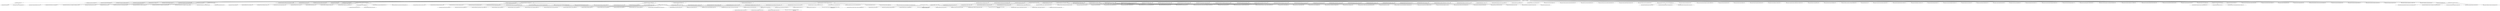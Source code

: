 strict digraph G {
rankdir=TB;
"US FEDERAL GOVERNMENT0" [label="US FEDERAL GOVERNMENT"];
"[usgovmanual] Congress (70)0" [label="[usgovmanual] Congress (70)"];
"US FEDERAL GOVERNMENT0" -> "[usgovmanual] Congress (70)0";
"[usgovmanual] The Senate (202)0" [label="[usgovmanual] The Senate (202)"];
"[usgovmanual] Congress (70)0" -> "[usgovmanual] The Senate (202)0";
"[usgovmanual] The House of Representatives (72)0" [label="[usgovmanual] The House of Representatives (72)"];
"[usgovmanual] Congress (70)0" -> "[usgovmanual] The House of Representatives (72)0";
"[usgovmanual] Architect of the Capitol (73)0" [label="[usgovmanual] Architect of the Capitol (73)"];
"US FEDERAL GOVERNMENT0" -> "[usgovmanual] Architect of the Capitol (73)0";
"[usgovmanual] Congressional Budget Office (79)0" [label="[usgovmanual] Congressional Budget Office (79)"];
"US FEDERAL GOVERNMENT0" -> "[usgovmanual] Congressional Budget Office (79)0";
"[usgovmanual] Government Accountability Office (75)0" [label="[usgovmanual] Government Accountability Office (75)"];
"US FEDERAL GOVERNMENT0" -> "[usgovmanual] Government Accountability Office (75)0";
"[usgovmanual] Government Publishing Office (76)0" [label="[usgovmanual] Government Publishing Office (76)"];
"US FEDERAL GOVERNMENT0" -> "[usgovmanual] Government Publishing Office (76)0";
"[usgovmanual] Library of Congress (77)0" [label="[usgovmanual] Library of Congress (77)"];
"US FEDERAL GOVERNMENT0" -> "[usgovmanual] Library of Congress (77)0";
"[usgovmanual] Congressional Research Service (78)0" [label="[usgovmanual] Congressional Research Service (78)"];
"[usgovmanual] Library of Congress (77)0" -> "[usgovmanual] Congressional Research Service (78)0";
"[usgovmanual] United States Botanic Garden (74)0" [label="[usgovmanual] United States Botanic Garden (74)"];
"US FEDERAL GOVERNMENT0" -> "[usgovmanual] United States Botanic Garden (74)0";
"[usgovmanual] The Supreme Court of the United States (80)0" [label="[usgovmanual] The Supreme Court of the United States (80)"];
"US FEDERAL GOVERNMENT0" -> "[usgovmanual] The Supreme Court of the United States (80)0";
"[usgovmanual] Lower Courts (81)0" [label="[usgovmanual] Lower Courts (81)"];
"US FEDERAL GOVERNMENT0" -> "[usgovmanual] Lower Courts (81)0";
"[usgovmanual] United States Courts of Appeals (82)0" [label="[usgovmanual] United States Courts of Appeals (82)"];
"[usgovmanual] Lower Courts (81)0" -> "[usgovmanual] United States Courts of Appeals (82)0";
"[usgovmanual] United States Court of Appeals for the Federal Circuit (83)0" [label="[usgovmanual] United States Court of Appeals for the Federal Circuit (83)"];
"[usgovmanual] Lower Courts (81)0" -> "[usgovmanual] United States Court of Appeals for the Federal Circuit (83)0";
"[usgovmanual] United States District Courts (84)0" [label="[usgovmanual] United States District Courts (84)"];
"[usgovmanual] Lower Courts (81)0" -> "[usgovmanual] United States District Courts (84)0";
"[usgovmanual] Territorial Courts (85)0" [label="[usgovmanual] Territorial Courts (85)"];
"[usgovmanual] Lower Courts (81)0" -> "[usgovmanual] Territorial Courts (85)0";
"[usgovmanual] United States Court of International Trade (86)0" [label="[usgovmanual] United States Court of International Trade (86)"];
"[usgovmanual] Lower Courts (81)0" -> "[usgovmanual] United States Court of International Trade (86)0";
"[usgovmanual] Judicial Panel on Multidistrict Litigation (87)0" [label="[usgovmanual] Judicial Panel on Multidistrict Litigation (87)"];
"[usgovmanual] Lower Courts (81)0" -> "[usgovmanual] Judicial Panel on Multidistrict Litigation (87)0";
"[usgovmanual] Special Courts (88)0" [label="[usgovmanual] Special Courts (88)"];
"US FEDERAL GOVERNMENT0" -> "[usgovmanual] Special Courts (88)0";
"[usgovmanual] United States Court of Appeals for the Armed Forces (90)0" [label="[usgovmanual] United States Court of Appeals for the Armed Forces (90)"];
"[usgovmanual] Special Courts (88)0" -> "[usgovmanual] United States Court of Appeals for the Armed Forces (90)0";
"[usgovmanual] United States Court of Appeals for Veterans Claims (92)0" [label="[usgovmanual] United States Court of Appeals for Veterans Claims (92)"];
"[usgovmanual] Special Courts (88)0" -> "[usgovmanual] United States Court of Appeals for Veterans Claims (92)0";
"[usgovmanual] United States Court of Federal Claims (89)0" [label="[usgovmanual] United States Court of Federal Claims (89)"];
"[usgovmanual] Special Courts (88)0" -> "[usgovmanual] United States Court of Federal Claims (89)0";
"[usgovmanual] United States Tax Court (91)0" [label="[usgovmanual] United States Tax Court (91)"];
"[usgovmanual] Special Courts (88)0" -> "[usgovmanual] United States Tax Court (91)0";
"[usgovmanual] Administrative Office of the United States Courts (93)0" [label="[usgovmanual] Administrative Office of the United States Courts (93)"];
"US FEDERAL GOVERNMENT0" -> "[usgovmanual] Administrative Office of the United States Courts (93)0";
"[usgovmanual] Federal Judicial Center (94)0" [label="[usgovmanual] Federal Judicial Center (94)"];
"US FEDERAL GOVERNMENT0" -> "[usgovmanual] Federal Judicial Center (94)0";
"[usgovmanual] United States Sentencing Commission (95)0" [label="[usgovmanual] United States Sentencing Commission (95)"];
"US FEDERAL GOVERNMENT0" -> "[usgovmanual] United States Sentencing Commission (95)0";
"[usgovmanual] The President (96)0" [label="[usgovmanual] The President (96)"];
"US FEDERAL GOVERNMENT0" -> "[usgovmanual] The President (96)0";
"[usgovmanual] The Vice President (97)0" [label="[usgovmanual] The Vice President (97)"];
"US FEDERAL GOVERNMENT0" -> "[usgovmanual] The Vice President (97)0";
"[usgovmanual] The Executive Office of the President (98)0" [label="[usgovmanual] The Executive Office of the President (98)"];
"US FEDERAL GOVERNMENT0" -> "[usgovmanual] The Executive Office of the President (98)0";
"[usgovmanual] White House Office (99)0" [label="[usgovmanual] White House Office (99)"];
"[usgovmanual] The Executive Office of the President (98)0" -> "[usgovmanual] White House Office (99)0";
"[usgovmanual] Office of the Vice President (100)0" [label="[usgovmanual] Office of the Vice President (100)"];
"[usgovmanual] The Executive Office of the President (98)0" -> "[usgovmanual] Office of the Vice President (100)0";
"[usgovmanual] Council of Economic Advisers (101)0" [label="[usgovmanual] Council of Economic Advisers (101)"];
"[usgovmanual] The Executive Office of the President (98)0" -> "[usgovmanual] Council of Economic Advisers (101)0";
"[usgovmanual] Council on Environmental Quality (102)0" [label="[usgovmanual] Council on Environmental Quality (102)"];
"[usgovmanual] The Executive Office of the President (98)0" -> "[usgovmanual] Council on Environmental Quality (102)0";
"[usgovmanual] National Security Council (103)0" [label="[usgovmanual] National Security Council (103)"];
"[usgovmanual] The Executive Office of the President (98)0" -> "[usgovmanual] National Security Council (103)0";
"[usgovmanual] Office of Administration (104)0" [label="[usgovmanual] Office of Administration (104)"];
"[usgovmanual] The Executive Office of the President (98)0" -> "[usgovmanual] Office of Administration (104)0";
"[usgovmanual] Office of Management and Budget (105)0" [label="[usgovmanual] Office of Management and Budget (105)"];
"[usgovmanual] The Executive Office of the President (98)0" -> "[usgovmanual] Office of Management and Budget (105)0";
"[usgovmanual] Office of National Drug Control Policy (106)0" [label="[usgovmanual] Office of National Drug Control Policy (106)"];
"[usgovmanual] The Executive Office of the President (98)0" -> "[usgovmanual] Office of National Drug Control Policy (106)0";
"[usgovmanual] Office of Policy Development (107)0" [label="[usgovmanual] Office of Policy Development (107)"];
"[usgovmanual] The Executive Office of the President (98)0" -> "[usgovmanual] Office of Policy Development (107)0";
"[usgovmanual] Domestic Policy Council (108)0" [label="[usgovmanual] Domestic Policy Council (108)"];
"[usgovmanual] Office of Policy Development (107)0" -> "[usgovmanual] Domestic Policy Council (108)0";
"[usgovmanual] National Economic Council (109)0" [label="[usgovmanual] National Economic Council (109)"];
"[usgovmanual] Office of Policy Development (107)0" -> "[usgovmanual] National Economic Council (109)0";
"[usgovmanual] Office of Science and Technology Policy (110)0" [label="[usgovmanual] Office of Science and Technology Policy (110)"];
"[usgovmanual] The Executive Office of the President (98)0" -> "[usgovmanual] Office of Science and Technology Policy (110)0";
"[usgovmanual] Office of the United States Trade Representative (111)0" [label="[usgovmanual] Office of the United States Trade Representative (111)"];
"[usgovmanual] The Executive Office of the President (98)0" -> "[usgovmanual] Office of the United States Trade Representative (111)0";
"[usgovmanual] Department of Agriculture (322)0" [label="[usgovmanual] Department of Agriculture (322)"];
"US FEDERAL GOVERNMENT0" -> "[usgovmanual] Department of Agriculture (322)0";
"[usgovmanual] Department of Commerce (113)0" [label="[usgovmanual] Department of Commerce (113)"];
"US FEDERAL GOVERNMENT0" -> "[usgovmanual] Department of Commerce (113)0";
"[usgovmanual] Bureau of Industry and Security (259)0" [label="[usgovmanual] Bureau of Industry and Security (259)"];
"[usgovmanual] Department of Commerce (113)0" -> "[usgovmanual] Bureau of Industry and Security (259)0";
"[usgovmanual] Economic Development Administration (260)0" [label="[usgovmanual] Economic Development Administration (260)"];
"[usgovmanual] Department of Commerce (113)0" -> "[usgovmanual] Economic Development Administration (260)0";
"[usgovmanual] Economics and Statistics Administration (261)0" [label="[usgovmanual] Economics and Statistics Administration (261)"];
"[usgovmanual] Department of Commerce (113)0" -> "[usgovmanual] Economics and Statistics Administration (261)0";
"[usgovmanual] International Trade Administration (262)0" [label="[usgovmanual] International Trade Administration (262)"];
"[usgovmanual] Department of Commerce (113)0" -> "[usgovmanual] International Trade Administration (262)0";
"[usgovmanual] Minority Business Development Agency (263)0" [label="[usgovmanual] Minority Business Development Agency (263)"];
"[usgovmanual] Department of Commerce (113)0" -> "[usgovmanual] Minority Business Development Agency (263)0";
"[usgovmanual] National Oceanic and Atmospheric Administration (264)0" [label="[usgovmanual] National Oceanic and Atmospheric Administration (264)"];
"[usgovmanual] Department of Commerce (113)0" -> "[usgovmanual] National Oceanic and Atmospheric Administration (264)0";
"[usgovmanual] National Telecommunications and Information Administration (265)0" [label="[usgovmanual] National Telecommunications and Information Administration (265)"];
"[usgovmanual] Department of Commerce (113)0" -> "[usgovmanual] National Telecommunications and Information Administration (265)0";
"[usgovmanual] National Institute of Standards and Technology (266)0" [label="[usgovmanual] National Institute of Standards and Technology (266)"];
"[usgovmanual] Department of Commerce (113)0" -> "[usgovmanual] National Institute of Standards and Technology (266)0";
"[usgovmanual] National Technical Information Service (267)0" [label="[usgovmanual] National Technical Information Service (267)"];
"[usgovmanual] Department of Commerce (113)0" -> "[usgovmanual] National Technical Information Service (267)0";
"[usgovmanual] United States Patent and Trademark Office (268)0" [label="[usgovmanual] United States Patent and Trademark Office (268)"];
"[usgovmanual] Department of Commerce (113)0" -> "[usgovmanual] United States Patent and Trademark Office (268)0";
"[usgovmanual] Department of Defense (114)0" [label="[usgovmanual] Department of Defense (114)"];
"US FEDERAL GOVERNMENT0" -> "[usgovmanual] Department of Defense (114)0";
"[usgovmanual] Department of the Air Force (203)0" [label="[usgovmanual] Department of the Air Force (203)"];
"[usgovmanual] Department of Defense (114)0" -> "[usgovmanual] Department of the Air Force (203)0";
"[usgovmanual] Department of the Army (204)0" [label="[usgovmanual] Department of the Army (204)"];
"[usgovmanual] Department of Defense (114)0" -> "[usgovmanual] Department of the Army (204)0";
"[usgovmanual] Department of the Navy (205)0" [label="[usgovmanual] Department of the Navy (205)"];
"[usgovmanual] Department of Defense (114)0" -> "[usgovmanual] Department of the Navy (205)0";
"[usgovmanual] United States Marine Corps (275)0" [label="[usgovmanual] United States Marine Corps (275)"];
"[usgovmanual] Department of the Navy (205)0" -> "[usgovmanual] United States Marine Corps (275)0";
"[usgovmanual] United States Naval Academy (276)0" [label="[usgovmanual] United States Naval Academy (276)"];
"[usgovmanual] Department of the Navy (205)0" -> "[usgovmanual] United States Naval Academy (276)0";
"[usgovmanual] Defense Agencies (206)0" [label="[usgovmanual] Defense Agencies (206)"];
"[usgovmanual] Department of Defense (114)0" -> "[usgovmanual] Defense Agencies (206)0";
"[usgovmanual] Defense Advanced Research Projects Agency (214)0" [label="[usgovmanual] Defense Advanced Research Projects Agency (214)"];
"[usgovmanual] Defense Agencies (206)0" -> "[usgovmanual] Defense Advanced Research Projects Agency (214)0";
"[usgovmanual] Defense Commissary Agency (216)0" [label="[usgovmanual] Defense Commissary Agency (216)"];
"[usgovmanual] Defense Agencies (206)0" -> "[usgovmanual] Defense Commissary Agency (216)0";
"[usgovmanual] Defense Contract Audit Agency (217)0" [label="[usgovmanual] Defense Contract Audit Agency (217)"];
"[usgovmanual] Defense Agencies (206)0" -> "[usgovmanual] Defense Contract Audit Agency (217)0";
"[usgovmanual] Defense Contract Management Agency (218)0" [label="[usgovmanual] Defense Contract Management Agency (218)"];
"[usgovmanual] Defense Agencies (206)0" -> "[usgovmanual] Defense Contract Management Agency (218)0";
"[usgovmanual] Defense Finance and Accounting Service (219)0" [label="[usgovmanual] Defense Finance and Accounting Service (219)"];
"[usgovmanual] Defense Agencies (206)0" -> "[usgovmanual] Defense Finance and Accounting Service (219)0";
"[usgovmanual] Defense Information Systems Agency (220)0" [label="[usgovmanual] Defense Information Systems Agency (220)"];
"[usgovmanual] Defense Agencies (206)0" -> "[usgovmanual] Defense Information Systems Agency (220)0";
"[usgovmanual] Defense Intelligence Agency (221)0" [label="[usgovmanual] Defense Intelligence Agency (221)"];
"[usgovmanual] Defense Agencies (206)0" -> "[usgovmanual] Defense Intelligence Agency (221)0";
"[usgovmanual] Defense Legal Services Agency (222)0" [label="[usgovmanual] Defense Legal Services Agency (222)"];
"[usgovmanual] Defense Agencies (206)0" -> "[usgovmanual] Defense Legal Services Agency (222)0";
"[usgovmanual] Defense Logistics Agency (223)0" [label="[usgovmanual] Defense Logistics Agency (223)"];
"[usgovmanual] Defense Agencies (206)0" -> "[usgovmanual] Defense Logistics Agency (223)0";
"[usgovmanual] Defense Security Cooperation Agency (224)0" [label="[usgovmanual] Defense Security Cooperation Agency (224)"];
"[usgovmanual] Defense Agencies (206)0" -> "[usgovmanual] Defense Security Cooperation Agency (224)0";
"[usgovmanual] Defense Counterintelligence and Security Agency (225)0" [label="[usgovmanual] Defense Counterintelligence and Security Agency (225)"];
"[usgovmanual] Defense Agencies (206)0" -> "[usgovmanual] Defense Counterintelligence and Security Agency (225)0";
"[usgovmanual] Defense Threat Reduction Agency (226)0" [label="[usgovmanual] Defense Threat Reduction Agency (226)"];
"[usgovmanual] Defense Agencies (206)0" -> "[usgovmanual] Defense Threat Reduction Agency (226)0";
"[usgovmanual] Missile Defense Agency (227)0" [label="[usgovmanual] Missile Defense Agency (227)"];
"[usgovmanual] Defense Agencies (206)0" -> "[usgovmanual] Missile Defense Agency (227)0";
"[usgovmanual] National Geospatial-Intelligence Agency (228)0" [label="[usgovmanual] National Geospatial-Intelligence Agency (228)"];
"[usgovmanual] Defense Agencies (206)0" -> "[usgovmanual] National Geospatial-Intelligence Agency (228)0";
"[usgovmanual] National Security Agency / Central Security Service (229)0" [label="[usgovmanual] National Security Agency / Central Security Service (229)"];
"[usgovmanual] Defense Agencies (206)0" -> "[usgovmanual] National Security Agency / Central Security Service (229)0";
"[usgovmanual] Pentagon Force Protection Agency (230)0" [label="[usgovmanual] Pentagon Force Protection Agency (230)"];
"[usgovmanual] Defense Agencies (206)0" -> "[usgovmanual] Pentagon Force Protection Agency (230)0";
"[usgovmanual] Joint Service Schools (231)0" [label="[usgovmanual] Joint Service Schools (231)"];
"[usgovmanual] Defense Agencies (206)0" -> "[usgovmanual] Joint Service Schools (231)0";
"[usgovmanual] Defense Acquisition University (232)0" [label="[usgovmanual] Defense Acquisition University (232)"];
"[usgovmanual] Joint Service Schools (231)0" -> "[usgovmanual] Defense Acquisition University (232)0";
"[usgovmanual] National Intelligence University (233)0" [label="[usgovmanual] National Intelligence University (233)"];
"[usgovmanual] Joint Service Schools (231)0" -> "[usgovmanual] National Intelligence University (233)0";
"[usgovmanual] National Defense University (234)0" [label="[usgovmanual] National Defense University (234)"];
"[usgovmanual] Joint Service Schools (231)0" -> "[usgovmanual] National Defense University (234)0";
"[usgovmanual] Uniformed Services University of the Health\n                                    Sciences (235)0" [label="[usgovmanual] Uniformed Services University of the Health\n                                    Sciences (235)"];
"[usgovmanual] Joint Service Schools (231)0" -> "[usgovmanual] Uniformed Services University of the Health\n                                    Sciences (235)0";
"[usgovmanual] Department of Education (115)0" [label="[usgovmanual] Department of Education (115)"];
"US FEDERAL GOVERNMENT0" -> "[usgovmanual] Department of Education (115)0";
"[usgovmanual] Federally Aided Corporations (269)0" [label="[usgovmanual] Federally Aided Corporations (269)"];
"[usgovmanual] Department of Education (115)0" -> "[usgovmanual] Federally Aided Corporations (269)0";
"[usgovmanual] American Printing House for the Blind (270)0" [label="[usgovmanual] American Printing House for the Blind (270)"];
"[usgovmanual] Federally Aided Corporations (269)0" -> "[usgovmanual] American Printing House for the Blind (270)0";
"[usgovmanual] Gallaudet University (271)0" [label="[usgovmanual] Gallaudet University (271)"];
"[usgovmanual] Federally Aided Corporations (269)0" -> "[usgovmanual] Gallaudet University (271)0";
"[usgovmanual] Howard University (272)0" [label="[usgovmanual] Howard University (272)"];
"[usgovmanual] Federally Aided Corporations (269)0" -> "[usgovmanual] Howard University (272)0";
"[usgovmanual] National Technical Institute for the Deaf / Rochester Institute\n                            of Technology (274)0" [label="[usgovmanual] National Technical Institute for the Deaf / Rochester Institute\n                            of Technology (274)"];
"[usgovmanual] Federally Aided Corporations (269)0" -> "[usgovmanual] National Technical Institute for the Deaf / Rochester Institute\n                            of Technology (274)0";
"[usgovmanual] Department of Energy (116)0" [label="[usgovmanual] Department of Energy (116)"];
"US FEDERAL GOVERNMENT0" -> "[usgovmanual] Department of Energy (116)0";
"[usgovmanual] Federal Energy Regulatory Commission (207)0" [label="[usgovmanual] Federal Energy Regulatory Commission (207)"];
"[usgovmanual] Department of Energy (116)0" -> "[usgovmanual] Federal Energy Regulatory Commission (207)0";
"[usgovmanual] Department of Health and Human Services (117)0" [label="[usgovmanual] Department of Health and Human Services (117)"];
"US FEDERAL GOVERNMENT0" -> "[usgovmanual] Department of Health and Human Services (117)0";
"[usgovmanual] Administration for Children and Families (310)0" [label="[usgovmanual] Administration for Children and Families (310)"];
"[usgovmanual] Department of Health and Human Services (117)0" -> "[usgovmanual] Administration for Children and Families (310)0";
"[usgovmanual] Administration for Community Living (309)0" [label="[usgovmanual] Administration for Community Living (309)"];
"[usgovmanual] Department of Health and Human Services (117)0" -> "[usgovmanual] Administration for Community Living (309)0";
"[usgovmanual] Agency for Healthcare Research and Quality (311)0" [label="[usgovmanual] Agency for Healthcare Research and Quality (311)"];
"[usgovmanual] Department of Health and Human Services (117)0" -> "[usgovmanual] Agency for Healthcare Research and Quality (311)0";
"[usgovmanual] Agency for Toxic Substances and Disease Registry (312)0" [label="[usgovmanual] Agency for Toxic Substances and Disease Registry (312)"];
"[usgovmanual] Department of Health and Human Services (117)0" -> "[usgovmanual] Agency for Toxic Substances and Disease Registry (312)0";
"[usgovmanual] Centers for Disease Control and Prevention (313)0" [label="[usgovmanual] Centers for Disease Control and Prevention (313)"];
"[usgovmanual] Department of Health and Human Services (117)0" -> "[usgovmanual] Centers for Disease Control and Prevention (313)0";
"[usgovmanual] Centers for Medicare and Medicaid Services (314)0" [label="[usgovmanual] Centers for Medicare and Medicaid Services (314)"];
"[usgovmanual] Department of Health and Human Services (117)0" -> "[usgovmanual] Centers for Medicare and Medicaid Services (314)0";
"[usgovmanual] Food and Drug Administration (315)0" [label="[usgovmanual] Food and Drug Administration (315)"];
"[usgovmanual] Department of Health and Human Services (117)0" -> "[usgovmanual] Food and Drug Administration (315)0";
"[usgovmanual] Health Resources and Services Administration (316)0" [label="[usgovmanual] Health Resources and Services Administration (316)"];
"[usgovmanual] Department of Health and Human Services (117)0" -> "[usgovmanual] Health Resources and Services Administration (316)0";
"[usgovmanual] Indian Health Service (317)0" [label="[usgovmanual] Indian Health Service (317)"];
"[usgovmanual] Department of Health and Human Services (117)0" -> "[usgovmanual] Indian Health Service (317)0";
"[usgovmanual] National Institutes of Health (318)0" [label="[usgovmanual] National Institutes of Health (318)"];
"[usgovmanual] Department of Health and Human Services (117)0" -> "[usgovmanual] National Institutes of Health (318)0";
"[usgovmanual] Substance Abuse and Mental Health Services Administration (320)0" [label="[usgovmanual] Substance Abuse and Mental Health Services Administration (320)"];
"[usgovmanual] Department of Health and Human Services (117)0" -> "[usgovmanual] Substance Abuse and Mental Health Services Administration (320)0";
"[usgovmanual] Department of Homeland Security (118)0" [label="[usgovmanual] Department of Homeland Security (118)"];
"US FEDERAL GOVERNMENT0" -> "[usgovmanual] Department of Homeland Security (118)0";
"[usgovmanual] Department of Housing and Urban Development (119)0" [label="[usgovmanual] Department of Housing and Urban Development (119)"];
"US FEDERAL GOVERNMENT0" -> "[usgovmanual] Department of Housing and Urban Development (119)0";
"[usgovmanual] Department of Justice (121)0" [label="[usgovmanual] Department of Justice (121)"];
"US FEDERAL GOVERNMENT0" -> "[usgovmanual] Department of Justice (121)0";
"[usgovmanual] Bureaus (278)0" [label="[usgovmanual] Bureaus (278)"];
"[usgovmanual] Department of Justice (121)0" -> "[usgovmanual] Bureaus (278)0";
"[usgovmanual] Bureau of Alcohol, Tobacco, Firearms and Explosives (287)0" [label="[usgovmanual] Bureau of Alcohol, Tobacco, Firearms and Explosives (287)"];
"[usgovmanual] Bureaus (278)0" -> "[usgovmanual] Bureau of Alcohol, Tobacco, Firearms and Explosives (287)0";
"[usgovmanual] Bureau of Prisons (281)0" [label="[usgovmanual] Bureau of Prisons (281)"];
"[usgovmanual] Bureaus (278)0" -> "[usgovmanual] Bureau of Prisons (281)0";
"[usgovmanual] Drug Enforcement Administration (284)0" [label="[usgovmanual] Drug Enforcement Administration (284)"];
"[usgovmanual] Bureaus (278)0" -> "[usgovmanual] Drug Enforcement Administration (284)0";
"[usgovmanual] Federal Bureau of Investigation (280)0" [label="[usgovmanual] Federal Bureau of Investigation (280)"];
"[usgovmanual] Bureaus (278)0" -> "[usgovmanual] Federal Bureau of Investigation (280)0";
"[usgovmanual] International Criminal Police Organization\n                            (INTERPOL)–Washington (283)0" [label="[usgovmanual] International Criminal Police Organization\n                            (INTERPOL)–Washington (283)"];
"[usgovmanual] Bureaus (278)0" -> "[usgovmanual] International Criminal Police Organization\n                            (INTERPOL)–Washington (283)0";
"[usgovmanual] Office of Justice Programs (285)0" [label="[usgovmanual] Office of Justice Programs (285)"];
"[usgovmanual] Bureaus (278)0" -> "[usgovmanual] Office of Justice Programs (285)0";
"[usgovmanual] United States Marshals Service (282)0" [label="[usgovmanual] United States Marshals Service (282)"];
"[usgovmanual] Bureaus (278)0" -> "[usgovmanual] United States Marshals Service (282)0";
"[usgovmanual] Offices / Boards (279)0" [label="[usgovmanual] Offices / Boards (279)"];
"[usgovmanual] Department of Justice (121)0" -> "[usgovmanual] Offices / Boards (279)0";
"[usgovmanual] Executive Office for Immigration Review (288)0" [label="[usgovmanual] Executive Office for Immigration Review (288)"];
"[usgovmanual] Offices / Boards (279)0" -> "[usgovmanual] Executive Office for Immigration Review (288)0";
"[usgovmanual] Foreign Claims Settlement Commission of the United\n                            States (291)0" [label="[usgovmanual] Foreign Claims Settlement Commission of the United\n                            States (291)"];
"[usgovmanual] Offices / Boards (279)0" -> "[usgovmanual] Foreign Claims Settlement Commission of the United\n                            States (291)0";
"[usgovmanual] Office of Community Oriented Policing Services (290)0" [label="[usgovmanual] Office of Community Oriented Policing Services (290)"];
"[usgovmanual] Offices / Boards (279)0" -> "[usgovmanual] Office of Community Oriented Policing Services (290)0";
"[usgovmanual] Office on Violence Against Women (334)0" [label="[usgovmanual] Office on Violence Against Women (334)"];
"[usgovmanual] Offices / Boards (279)0" -> "[usgovmanual] Office on Violence Against Women (334)0";
"[usgovmanual] United States Parole Commission (289)0" [label="[usgovmanual] United States Parole Commission (289)"];
"[usgovmanual] Offices / Boards (279)0" -> "[usgovmanual] United States Parole Commission (289)0";
"[usgovmanual] Department of Labor (323)0" [label="[usgovmanual] Department of Labor (323)"];
"US FEDERAL GOVERNMENT0" -> "[usgovmanual] Department of Labor (323)0";
"[usgovmanual] Bureau of International Labor Affairs (324)0" [label="[usgovmanual] Bureau of International Labor Affairs (324)"];
"[usgovmanual] Department of Labor (323)0" -> "[usgovmanual] Bureau of International Labor Affairs (324)0";
"[usgovmanual] Bureau of Labor Statistics (325)0" [label="[usgovmanual] Bureau of Labor Statistics (325)"];
"[usgovmanual] Department of Labor (323)0" -> "[usgovmanual] Bureau of Labor Statistics (325)0";
"[usgovmanual] Employee Benefits Security Administration (326)0" [label="[usgovmanual] Employee Benefits Security Administration (326)"];
"[usgovmanual] Department of Labor (323)0" -> "[usgovmanual] Employee Benefits Security Administration (326)0";
"[usgovmanual] Employment and Training Administration (327)0" [label="[usgovmanual] Employment and Training Administration (327)"];
"[usgovmanual] Department of Labor (323)0" -> "[usgovmanual] Employment and Training Administration (327)0";
"[usgovmanual] Mine Safety and Health Administration (328)0" [label="[usgovmanual] Mine Safety and Health Administration (328)"];
"[usgovmanual] Department of Labor (323)0" -> "[usgovmanual] Mine Safety and Health Administration (328)0";
"[usgovmanual] Occupational Safety and Health Administration (329)0" [label="[usgovmanual] Occupational Safety and Health Administration (329)"];
"[usgovmanual] Department of Labor (323)0" -> "[usgovmanual] Occupational Safety and Health Administration (329)0";
"[usgovmanual] Veterans' Employment and Training Service (330)0" [label="[usgovmanual] Veterans' Employment and Training Service (330)"];
"[usgovmanual] Department of Labor (323)0" -> "[usgovmanual] Veterans' Employment and Training Service (330)0";
"[usgovmanual] Wage and Hour Division (331)0" [label="[usgovmanual] Wage and Hour Division (331)"];
"[usgovmanual] Department of Labor (323)0" -> "[usgovmanual] Wage and Hour Division (331)0";
"[usgovmanual] Women's Bureau (332)0" [label="[usgovmanual] Women's Bureau (332)"];
"[usgovmanual] Department of Labor (323)0" -> "[usgovmanual] Women's Bureau (332)0";
"[usgovmanual] Department of State (123)0" [label="[usgovmanual] Department of State (123)"];
"US FEDERAL GOVERNMENT0" -> "[usgovmanual] Department of State (123)0";
"[usgovmanual] Department of Transportation (124)0" [label="[usgovmanual] Department of Transportation (124)"];
"US FEDERAL GOVERNMENT0" -> "[usgovmanual] Department of Transportation (124)0";
"[usgovmanual] Federal Aviation Administration (240)0" [label="[usgovmanual] Federal Aviation Administration (240)"];
"[usgovmanual] Department of Transportation (124)0" -> "[usgovmanual] Federal Aviation Administration (240)0";
"[usgovmanual] Federal Highway Administration (241)0" [label="[usgovmanual] Federal Highway Administration (241)"];
"[usgovmanual] Department of Transportation (124)0" -> "[usgovmanual] Federal Highway Administration (241)0";
"[usgovmanual] Federal Motor Carrier Safety Administration (249)0" [label="[usgovmanual] Federal Motor Carrier Safety Administration (249)"];
"[usgovmanual] Department of Transportation (124)0" -> "[usgovmanual] Federal Motor Carrier Safety Administration (249)0";
"[usgovmanual] Federal Railroad Administration (242)0" [label="[usgovmanual] Federal Railroad Administration (242)"];
"[usgovmanual] Department of Transportation (124)0" -> "[usgovmanual] Federal Railroad Administration (242)0";
"[usgovmanual] Federal Transit Administration (244)0" [label="[usgovmanual] Federal Transit Administration (244)"];
"[usgovmanual] Department of Transportation (124)0" -> "[usgovmanual] Federal Transit Administration (244)0";
"[usgovmanual] Great Lakes Saint Lawrence Seaway Development Corporation (246)0" [label="[usgovmanual] Great Lakes Saint Lawrence Seaway Development Corporation (246)"];
"[usgovmanual] Department of Transportation (124)0" -> "[usgovmanual] Great Lakes Saint Lawrence Seaway Development Corporation (246)0";
"[usgovmanual] Maritime Administration (245)0" [label="[usgovmanual] Maritime Administration (245)"];
"[usgovmanual] Department of Transportation (124)0" -> "[usgovmanual] Maritime Administration (245)0";
"[usgovmanual] National Highway Traffic Safety Administration (243)0" [label="[usgovmanual] National Highway Traffic Safety Administration (243)"];
"[usgovmanual] Department of Transportation (124)0" -> "[usgovmanual] National Highway Traffic Safety Administration (243)0";
"[usgovmanual] Pipeline and Hazardous Materials Safety Administration (247)0" [label="[usgovmanual] Pipeline and Hazardous Materials Safety Administration (247)"];
"[usgovmanual] Department of Transportation (124)0" -> "[usgovmanual] Pipeline and Hazardous Materials Safety Administration (247)0";
"[usgovmanual] Department of Veterans Affairs (126)0" [label="[usgovmanual] Department of Veterans Affairs (126)"];
"US FEDERAL GOVERNMENT0" -> "[usgovmanual] Department of Veterans Affairs (126)0";
"[usgovmanual] Department of the Interior (120)0" [label="[usgovmanual] Department of the Interior (120)"];
"US FEDERAL GOVERNMENT0" -> "[usgovmanual] Department of the Interior (120)0";
"[usgovmanual] Bureau of Indian Affairs (298)0" [label="[usgovmanual] Bureau of Indian Affairs (298)"];
"[usgovmanual] Department of the Interior (120)0" -> "[usgovmanual] Bureau of Indian Affairs (298)0";
"[usgovmanual] Bureau of Indian Education (299)0" [label="[usgovmanual] Bureau of Indian Education (299)"];
"[usgovmanual] Department of the Interior (120)0" -> "[usgovmanual] Bureau of Indian Education (299)0";
"[usgovmanual] Bureau of Land Management (301)0" [label="[usgovmanual] Bureau of Land Management (301)"];
"[usgovmanual] Department of the Interior (120)0" -> "[usgovmanual] Bureau of Land Management (301)0";
"[usgovmanual] Bureau of Ocean Energy Management (300)0" [label="[usgovmanual] Bureau of Ocean Energy Management (300)"];
"[usgovmanual] Department of the Interior (120)0" -> "[usgovmanual] Bureau of Ocean Energy Management (300)0";
"[usgovmanual] Bureau of Reclamation (302)0" [label="[usgovmanual] Bureau of Reclamation (302)"];
"[usgovmanual] Department of the Interior (120)0" -> "[usgovmanual] Bureau of Reclamation (302)0";
"[usgovmanual] Bureau of Safety and Environmental Enforcement (308)0" [label="[usgovmanual] Bureau of Safety and Environmental Enforcement (308)"];
"[usgovmanual] Department of the Interior (120)0" -> "[usgovmanual] Bureau of Safety and Environmental Enforcement (308)0";
"[usgovmanual] National Park Service (295)0" [label="[usgovmanual] National Park Service (295)"];
"[usgovmanual] Department of the Interior (120)0" -> "[usgovmanual] National Park Service (295)0";
"[usgovmanual] Office of Surface Mining Reclamation and Enforcement (297)0" [label="[usgovmanual] Office of Surface Mining Reclamation and Enforcement (297)"];
"[usgovmanual] Department of the Interior (120)0" -> "[usgovmanual] Office of Surface Mining Reclamation and Enforcement (297)0";
"[usgovmanual] United States Fish and Wildlife Service (294)0" [label="[usgovmanual] United States Fish and Wildlife Service (294)"];
"[usgovmanual] Department of the Interior (120)0" -> "[usgovmanual] United States Fish and Wildlife Service (294)0";
"[usgovmanual] United States Geological Survey (296)0" [label="[usgovmanual] United States Geological Survey (296)"];
"[usgovmanual] Department of the Interior (120)0" -> "[usgovmanual] United States Geological Survey (296)0";
"[usgovmanual] Department of the Treasury (125)0" [label="[usgovmanual] Department of the Treasury (125)"];
"US FEDERAL GOVERNMENT0" -> "[usgovmanual] Department of the Treasury (125)0";
"[usgovmanual] Alcohol and Tobacco Tax and Trade Bureau (251)0" [label="[usgovmanual] Alcohol and Tobacco Tax and Trade Bureau (251)"];
"[usgovmanual] Department of the Treasury (125)0" -> "[usgovmanual] Alcohol and Tobacco Tax and Trade Bureau (251)0";
"[usgovmanual] Bureau of Engraving and Printing (253)0" [label="[usgovmanual] Bureau of Engraving and Printing (253)"];
"[usgovmanual] Department of the Treasury (125)0" -> "[usgovmanual] Bureau of Engraving and Printing (253)0";
"[usgovmanual] Bureau of the Fiscal Service (254)0" [label="[usgovmanual] Bureau of the Fiscal Service (254)"];
"[usgovmanual] Department of the Treasury (125)0" -> "[usgovmanual] Bureau of the Fiscal Service (254)0";
"[usgovmanual] Internal Revenue Service (255)0" [label="[usgovmanual] Internal Revenue Service (255)"];
"[usgovmanual] Department of the Treasury (125)0" -> "[usgovmanual] Internal Revenue Service (255)0";
"[usgovmanual] Office of the Comptroller of the Currency (252)0" [label="[usgovmanual] Office of the Comptroller of the Currency (252)"];
"[usgovmanual] Department of the Treasury (125)0" -> "[usgovmanual] Office of the Comptroller of the Currency (252)0";
"[usgovmanual] United States Mint (256)0" [label="[usgovmanual] United States Mint (256)"];
"[usgovmanual] Department of the Treasury (125)0" -> "[usgovmanual] United States Mint (256)0";
"[usgovmanual] Administrative Conference of the United States (127)0" [label="[usgovmanual] Administrative Conference of the United States (127)"];
"US FEDERAL GOVERNMENT0" -> "[usgovmanual] Administrative Conference of the United States (127)0";
"[usgovmanual] Central Intelligence Agency (130)0" [label="[usgovmanual] Central Intelligence Agency (130)"];
"US FEDERAL GOVERNMENT0" -> "[usgovmanual] Central Intelligence Agency (130)0";
"[usgovmanual] Commodity Futures Trading Commission (131)0" [label="[usgovmanual] Commodity Futures Trading Commission (131)"];
"US FEDERAL GOVERNMENT0" -> "[usgovmanual] Commodity Futures Trading Commission (131)0";
"[usgovmanual] Consumer Product Safety Commission (132)0" [label="[usgovmanual] Consumer Product Safety Commission (132)"];
"US FEDERAL GOVERNMENT0" -> "[usgovmanual] Consumer Product Safety Commission (132)0";
"[usgovmanual] Consumer Financial Protection Bureau (321)0" [label="[usgovmanual] Consumer Financial Protection Bureau (321)"];
"US FEDERAL GOVERNMENT0" -> "[usgovmanual] Consumer Financial Protection Bureau (321)0";
"[usgovmanual] Corporation for National and Community Service (133)0" [label="[usgovmanual] Corporation for National and Community Service (133)"];
"US FEDERAL GOVERNMENT0" -> "[usgovmanual] Corporation for National and Community Service (133)0";
"[usgovmanual] Environmental Protection Agency (135)0" [label="[usgovmanual] Environmental Protection Agency (135)"];
"US FEDERAL GOVERNMENT0" -> "[usgovmanual] Environmental Protection Agency (135)0";
"[usgovmanual] Defense Nuclear Facilities Safety Board (134)0" [label="[usgovmanual] Defense Nuclear Facilities Safety Board (134)"];
"US FEDERAL GOVERNMENT0" -> "[usgovmanual] Defense Nuclear Facilities Safety Board (134)0";
"[usgovmanual] Equal Employment Opportunity Commission (136)0" [label="[usgovmanual] Equal Employment Opportunity Commission (136)"];
"US FEDERAL GOVERNMENT0" -> "[usgovmanual] Equal Employment Opportunity Commission (136)0";
"[usgovmanual] Export-Import Bank of the United States (137)0" [label="[usgovmanual] Export-Import Bank of the United States (137)"];
"US FEDERAL GOVERNMENT0" -> "[usgovmanual] Export-Import Bank of the United States (137)0";
"[usgovmanual] Farm Credit Administration (138)0" [label="[usgovmanual] Farm Credit Administration (138)"];
"US FEDERAL GOVERNMENT0" -> "[usgovmanual] Farm Credit Administration (138)0";
"[usgovmanual] Federal Communications Commission (139)0" [label="[usgovmanual] Federal Communications Commission (139)"];
"US FEDERAL GOVERNMENT0" -> "[usgovmanual] Federal Communications Commission (139)0";
"[usgovmanual] Federal Deposit Insurance Corporation (140)0" [label="[usgovmanual] Federal Deposit Insurance Corporation (140)"];
"US FEDERAL GOVERNMENT0" -> "[usgovmanual] Federal Deposit Insurance Corporation (140)0";
"[usgovmanual] Federal Election Commission (141)0" [label="[usgovmanual] Federal Election Commission (141)"];
"US FEDERAL GOVERNMENT0" -> "[usgovmanual] Federal Election Commission (141)0";
"[usgovmanual] Federal Labor Relations Authority (143)0" [label="[usgovmanual] Federal Labor Relations Authority (143)"];
"US FEDERAL GOVERNMENT0" -> "[usgovmanual] Federal Labor Relations Authority (143)0";
"[usgovmanual] Federal Housing Finance Agency (142)0" [label="[usgovmanual] Federal Housing Finance Agency (142)"];
"US FEDERAL GOVERNMENT0" -> "[usgovmanual] Federal Housing Finance Agency (142)0";
"[usgovmanual] Federal Maritime Commission (144)0" [label="[usgovmanual] Federal Maritime Commission (144)"];
"US FEDERAL GOVERNMENT0" -> "[usgovmanual] Federal Maritime Commission (144)0";
"[usgovmanual] Federal Mine Safety and Health Review Commission (146)0" [label="[usgovmanual] Federal Mine Safety and Health Review Commission (146)"];
"US FEDERAL GOVERNMENT0" -> "[usgovmanual] Federal Mine Safety and Health Review Commission (146)0";
"[usgovmanual] Federal Mediation and Conciliation Service (145)0" [label="[usgovmanual] Federal Mediation and Conciliation Service (145)"];
"US FEDERAL GOVERNMENT0" -> "[usgovmanual] Federal Mediation and Conciliation Service (145)0";
"[usgovmanual] Federal Reserve System (147)0" [label="[usgovmanual] Federal Reserve System (147)"];
"US FEDERAL GOVERNMENT0" -> "[usgovmanual] Federal Reserve System (147)0";
"[usgovmanual] Federal Retirement Thrift Investment Board (148)0" [label="[usgovmanual] Federal Retirement Thrift Investment Board (148)"];
"US FEDERAL GOVERNMENT0" -> "[usgovmanual] Federal Retirement Thrift Investment Board (148)0";
"[usgovmanual] Federal Trade Commission (149)0" [label="[usgovmanual] Federal Trade Commission (149)"];
"US FEDERAL GOVERNMENT0" -> "[usgovmanual] Federal Trade Commission (149)0";
"[usgovmanual] General Services Administration (150)0" [label="[usgovmanual] General Services Administration (150)"];
"US FEDERAL GOVERNMENT0" -> "[usgovmanual] General Services Administration (150)0";
"[usgovmanual] Inter-American Foundation (151)0" [label="[usgovmanual] Inter-American Foundation (151)"];
"US FEDERAL GOVERNMENT0" -> "[usgovmanual] Inter-American Foundation (151)0";
"[usgovmanual] National Aeronautics and Space Administration (153)0" [label="[usgovmanual] National Aeronautics and Space Administration (153)"];
"US FEDERAL GOVERNMENT0" -> "[usgovmanual] National Aeronautics and Space Administration (153)0";
"[usgovmanual] Merit Systems Protection Board (152)0" [label="[usgovmanual] Merit Systems Protection Board (152)"];
"US FEDERAL GOVERNMENT0" -> "[usgovmanual] Merit Systems Protection Board (152)0";
"[usgovmanual] National Archives and Records Administration (154)0" [label="[usgovmanual] National Archives and Records Administration (154)"];
"US FEDERAL GOVERNMENT0" -> "[usgovmanual] National Archives and Records Administration (154)0";
"[usgovmanual] National Capital Planning Commission (155)0" [label="[usgovmanual] National Capital Planning Commission (155)"];
"US FEDERAL GOVERNMENT0" -> "[usgovmanual] National Capital Planning Commission (155)0";
"[usgovmanual] National Credit Union Administration (156)0" [label="[usgovmanual] National Credit Union Administration (156)"];
"US FEDERAL GOVERNMENT0" -> "[usgovmanual] National Credit Union Administration (156)0";
"[usgovmanual] National Foundation on the Arts and the Humanities (157)0" [label="[usgovmanual] National Foundation on the Arts and the Humanities (157)"];
"US FEDERAL GOVERNMENT0" -> "[usgovmanual] National Foundation on the Arts and the Humanities (157)0";
"[usgovmanual] National Endowment for the Arts (208)0" [label="[usgovmanual] National Endowment for the Arts (208)"];
"[usgovmanual] National Foundation on the Arts and the Humanities (157)0" -> "[usgovmanual] National Endowment for the Arts (208)0";
"[usgovmanual] National Endowment for the Humanities (209)0" [label="[usgovmanual] National Endowment for the Humanities (209)"];
"[usgovmanual] National Foundation on the Arts and the Humanities (157)0" -> "[usgovmanual] National Endowment for the Humanities (209)0";
"[usgovmanual] Institute of Museum and Library Services (210)0" [label="[usgovmanual] Institute of Museum and Library Services (210)"];
"[usgovmanual] National Foundation on the Arts and the Humanities (157)0" -> "[usgovmanual] Institute of Museum and Library Services (210)0";
"[usgovmanual] National Labor Relations Board (158)0" [label="[usgovmanual] National Labor Relations Board (158)"];
"US FEDERAL GOVERNMENT0" -> "[usgovmanual] National Labor Relations Board (158)0";
"[usgovmanual] National Railroad Passenger Corporation (AMTRAK) (160)0" [label="[usgovmanual] National Railroad Passenger Corporation (AMTRAK) (160)"];
"US FEDERAL GOVERNMENT0" -> "[usgovmanual] National Railroad Passenger Corporation (AMTRAK) (160)0";
"[usgovmanual] National Mediation Board (159)0" [label="[usgovmanual] National Mediation Board (159)"];
"US FEDERAL GOVERNMENT0" -> "[usgovmanual] National Mediation Board (159)0";
"[usgovmanual] National Science Foundation (161)0" [label="[usgovmanual] National Science Foundation (161)"];
"US FEDERAL GOVERNMENT0" -> "[usgovmanual] National Science Foundation (161)0";
"[usgovmanual] National Transportation Safety Board (162)0" [label="[usgovmanual] National Transportation Safety Board (162)"];
"US FEDERAL GOVERNMENT0" -> "[usgovmanual] National Transportation Safety Board (162)0";
"[usgovmanual] Nuclear Regulatory Commission (163)0" [label="[usgovmanual] Nuclear Regulatory Commission (163)"];
"US FEDERAL GOVERNMENT0" -> "[usgovmanual] Nuclear Regulatory Commission (163)0";
"[usgovmanual] Occupational Safety and Health Review Commission (164)0" [label="[usgovmanual] Occupational Safety and Health Review Commission (164)"];
"US FEDERAL GOVERNMENT0" -> "[usgovmanual] Occupational Safety and Health Review Commission (164)0";
"[usgovmanual] Office of Government Ethics (166)0" [label="[usgovmanual] Office of Government Ethics (166)"];
"US FEDERAL GOVERNMENT0" -> "[usgovmanual] Office of Government Ethics (166)0";
"[usgovmanual] Office of Personnel Management (167)0" [label="[usgovmanual] Office of Personnel Management (167)"];
"US FEDERAL GOVERNMENT0" -> "[usgovmanual] Office of Personnel Management (167)0";
"[usgovmanual] Office of the Director of National Intelligence (165)0" [label="[usgovmanual] Office of the Director of National Intelligence (165)"];
"US FEDERAL GOVERNMENT0" -> "[usgovmanual] Office of the Director of National Intelligence (165)0";
"[usgovmanual] Peace Corps (170)0" [label="[usgovmanual] Peace Corps (170)"];
"US FEDERAL GOVERNMENT0" -> "[usgovmanual] Peace Corps (170)0";
"[usgovmanual] Overseas Private Investment Corporation (169)0" [label="[usgovmanual] Overseas Private Investment Corporation (169)"];
"US FEDERAL GOVERNMENT0" -> "[usgovmanual] Overseas Private Investment Corporation (169)0";
"[usgovmanual] Pension Benefit Guaranty Corporation (171)0" [label="[usgovmanual] Pension Benefit Guaranty Corporation (171)"];
"US FEDERAL GOVERNMENT0" -> "[usgovmanual] Pension Benefit Guaranty Corporation (171)0";
"[usgovmanual] Postal Regulatory Commission (172)0" [label="[usgovmanual] Postal Regulatory Commission (172)"];
"US FEDERAL GOVERNMENT0" -> "[usgovmanual] Postal Regulatory Commission (172)0";
"[usgovmanual] Railroad Retirement Board (173)0" [label="[usgovmanual] Railroad Retirement Board (173)"];
"US FEDERAL GOVERNMENT0" -> "[usgovmanual] Railroad Retirement Board (173)0";
"[usgovmanual] Securities and Exchange Commission (174)0" [label="[usgovmanual] Securities and Exchange Commission (174)"];
"US FEDERAL GOVERNMENT0" -> "[usgovmanual] Securities and Exchange Commission (174)0";
"[usgovmanual] Selective Service System (175)0" [label="[usgovmanual] Selective Service System (175)"];
"US FEDERAL GOVERNMENT0" -> "[usgovmanual] Selective Service System (175)0";
"[usgovmanual] Small Business Administration (176)0" [label="[usgovmanual] Small Business Administration (176)"];
"US FEDERAL GOVERNMENT0" -> "[usgovmanual] Small Business Administration (176)0";
"[usgovmanual] Surface Transportation Board (335)0" [label="[usgovmanual] Surface Transportation Board (335)"];
"US FEDERAL GOVERNMENT0" -> "[usgovmanual] Surface Transportation Board (335)0";
"[usgovmanual] Social Security Administration (177)0" [label="[usgovmanual] Social Security Administration (177)"];
"US FEDERAL GOVERNMENT0" -> "[usgovmanual] Social Security Administration (177)0";
"[usgovmanual] Tennessee Valley Authority (178)0" [label="[usgovmanual] Tennessee Valley Authority (178)"];
"US FEDERAL GOVERNMENT0" -> "[usgovmanual] Tennessee Valley Authority (178)0";
"[usgovmanual] United States African Development Foundation (128)0" [label="[usgovmanual] United States African Development Foundation (128)"];
"US FEDERAL GOVERNMENT0" -> "[usgovmanual] United States African Development Foundation (128)0";
"[usgovmanual] Trade and Development Agency (179)0" [label="[usgovmanual] Trade and Development Agency (179)"];
"US FEDERAL GOVERNMENT0" -> "[usgovmanual] Trade and Development Agency (179)0";
"[usgovmanual] United States Agency for Global Media (129)0" [label="[usgovmanual] United States Agency for Global Media (129)"];
"US FEDERAL GOVERNMENT0" -> "[usgovmanual] United States Agency for Global Media (129)0";
"[usgovmanual] United States Agency for International Development (180)0" [label="[usgovmanual] United States Agency for International Development (180)"];
"US FEDERAL GOVERNMENT0" -> "[usgovmanual] United States Agency for International Development (180)0";
"[usgovmanual] United States Commission on Civil Rights (181)0" [label="[usgovmanual] United States Commission on Civil Rights (181)"];
"US FEDERAL GOVERNMENT0" -> "[usgovmanual] United States Commission on Civil Rights (181)0";
"[usgovmanual] United States International Trade Commission (182)0" [label="[usgovmanual] United States International Trade Commission (182)"];
"US FEDERAL GOVERNMENT0" -> "[usgovmanual] United States International Trade Commission (182)0";
"[usgovmanual] United States Office of Special Counsel (168)0" [label="[usgovmanual] United States Office of Special Counsel (168)"];
"US FEDERAL GOVERNMENT0" -> "[usgovmanual] United States Office of Special Counsel (168)0";
"[usgovmanual] United States Postal Service (183)0" [label="[usgovmanual] United States Postal Service (183)"];
"US FEDERAL GOVERNMENT0" -> "[usgovmanual] United States Postal Service (183)0";
"[usgovmanual] Legal Services Corporation (185)0" [label="[usgovmanual] Legal Services Corporation (185)"];
"US FEDERAL GOVERNMENT0" -> "[usgovmanual] Legal Services Corporation (185)0";
"[usgovmanual] Smithsonian Institution (186)0" [label="[usgovmanual] Smithsonian Institution (186)"];
"US FEDERAL GOVERNMENT0" -> "[usgovmanual] Smithsonian Institution (186)0";
"[usgovmanual] John F. Kennedy Center for the Performing Arts (211)0" [label="[usgovmanual] John F. Kennedy Center for the Performing Arts (211)"];
"[usgovmanual] Smithsonian Institution (186)0" -> "[usgovmanual] John F. Kennedy Center for the Performing Arts (211)0";
"[usgovmanual] National Gallery of Art (212)0" [label="[usgovmanual] National Gallery of Art (212)"];
"[usgovmanual] Smithsonian Institution (186)0" -> "[usgovmanual] National Gallery of Art (212)0";
"[usgovmanual] Woodrow Wilson International Center for Scholars (213)0" [label="[usgovmanual] Woodrow Wilson International Center for Scholars (213)"];
"[usgovmanual] Smithsonian Institution (186)0" -> "[usgovmanual] Woodrow Wilson International Center for Scholars (213)0";
"[usgovmanual] State Justice Institute (187)0" [label="[usgovmanual] State Justice Institute (187)"];
"US FEDERAL GOVERNMENT0" -> "[usgovmanual] State Justice Institute (187)0";
"[usgovmanual] United States Holocaust Memorial Museum (333)0" [label="[usgovmanual] United States Holocaust Memorial Museum (333)"];
"US FEDERAL GOVERNMENT0" -> "[usgovmanual] United States Holocaust Memorial Museum (333)0";
"[usgovmanual] United States Institute of Peace (188)0" [label="[usgovmanual] United States Institute of Peace (188)"];
"US FEDERAL GOVERNMENT0" -> "[usgovmanual] United States Institute of Peace (188)0";
"[usgovmanual] African Development Bank (189)0" [label="[usgovmanual] African Development Bank (189)"];
"US FEDERAL GOVERNMENT0" -> "[usgovmanual] African Development Bank (189)0";
"[usgovmanual] Asian Development Bank (196)0" [label="[usgovmanual] Asian Development Bank (196)"];
"US FEDERAL GOVERNMENT0" -> "[usgovmanual] Asian Development Bank (196)0";
"[usgovmanual] European Bank for Reconstruction and Development (237)0" [label="[usgovmanual] European Bank for Reconstruction and Development (237)"];
"US FEDERAL GOVERNMENT0" -> "[usgovmanual] European Bank for Reconstruction and Development (237)0";
"[usgovmanual] Inter-American Defense Board (190)0" [label="[usgovmanual] Inter-American Defense Board (190)"];
"US FEDERAL GOVERNMENT0" -> "[usgovmanual] Inter-American Defense Board (190)0";
"[usgovmanual] Inter-American Development Bank (197)0" [label="[usgovmanual] Inter-American Development Bank (197)"];
"US FEDERAL GOVERNMENT0" -> "[usgovmanual] Inter-American Development Bank (197)0";
"[usgovmanual] Inter-American Investment Corporation (200)0" [label="[usgovmanual] Inter-American Investment Corporation (200)"];
"US FEDERAL GOVERNMENT0" -> "[usgovmanual] Inter-American Investment Corporation (200)0";
"[usgovmanual] International Monetary Fund (191)0" [label="[usgovmanual] International Monetary Fund (191)"];
"US FEDERAL GOVERNMENT0" -> "[usgovmanual] International Monetary Fund (191)0";
"[usgovmanual] International Organization for Migration (192)0" [label="[usgovmanual] International Organization for Migration (192)"];
"US FEDERAL GOVERNMENT0" -> "[usgovmanual] International Organization for Migration (192)0";
"[usgovmanual] Organization of American States (193)0" [label="[usgovmanual] Organization of American States (193)"];
"US FEDERAL GOVERNMENT0" -> "[usgovmanual] Organization of American States (193)0";
"[usgovmanual] United Nations (194)0" [label="[usgovmanual] United Nations (194)"];
"US FEDERAL GOVERNMENT0" -> "[usgovmanual] United Nations (194)0";
"[usgovmanual] World Bank Group (198)0" [label="[usgovmanual] World Bank Group (198)"];
"US FEDERAL GOVERNMENT0" -> "[usgovmanual] World Bank Group (198)0";
"[usgovmanual] International Bank for Reconstruction and Development (303)0" [label="[usgovmanual] International Bank for Reconstruction and Development (303)"];
"[usgovmanual] World Bank Group (198)0" -> "[usgovmanual] International Bank for Reconstruction and Development (303)0";
"[usgovmanual] International Centre for Settlement of Investment Disputes (307)0" [label="[usgovmanual] International Centre for Settlement of Investment Disputes (307)"];
"[usgovmanual] World Bank Group (198)0" -> "[usgovmanual] International Centre for Settlement of Investment Disputes (307)0";
"[usgovmanual] International Development Association (304)0" [label="[usgovmanual] International Development Association (304)"];
"[usgovmanual] World Bank Group (198)0" -> "[usgovmanual] International Development Association (304)0";
"[usgovmanual] International Finance Corporation (306)0" [label="[usgovmanual] International Finance Corporation (306)"];
"[usgovmanual] World Bank Group (198)0" -> "[usgovmanual] International Finance Corporation (306)0";
"[usgovmanual] Multilateral Investment Guarantee Agency (305)0" [label="[usgovmanual] Multilateral Investment Guarantee Agency (305)"];
"[usgovmanual] World Bank Group (198)0" -> "[usgovmanual] Multilateral Investment Guarantee Agency (305)0";
}
